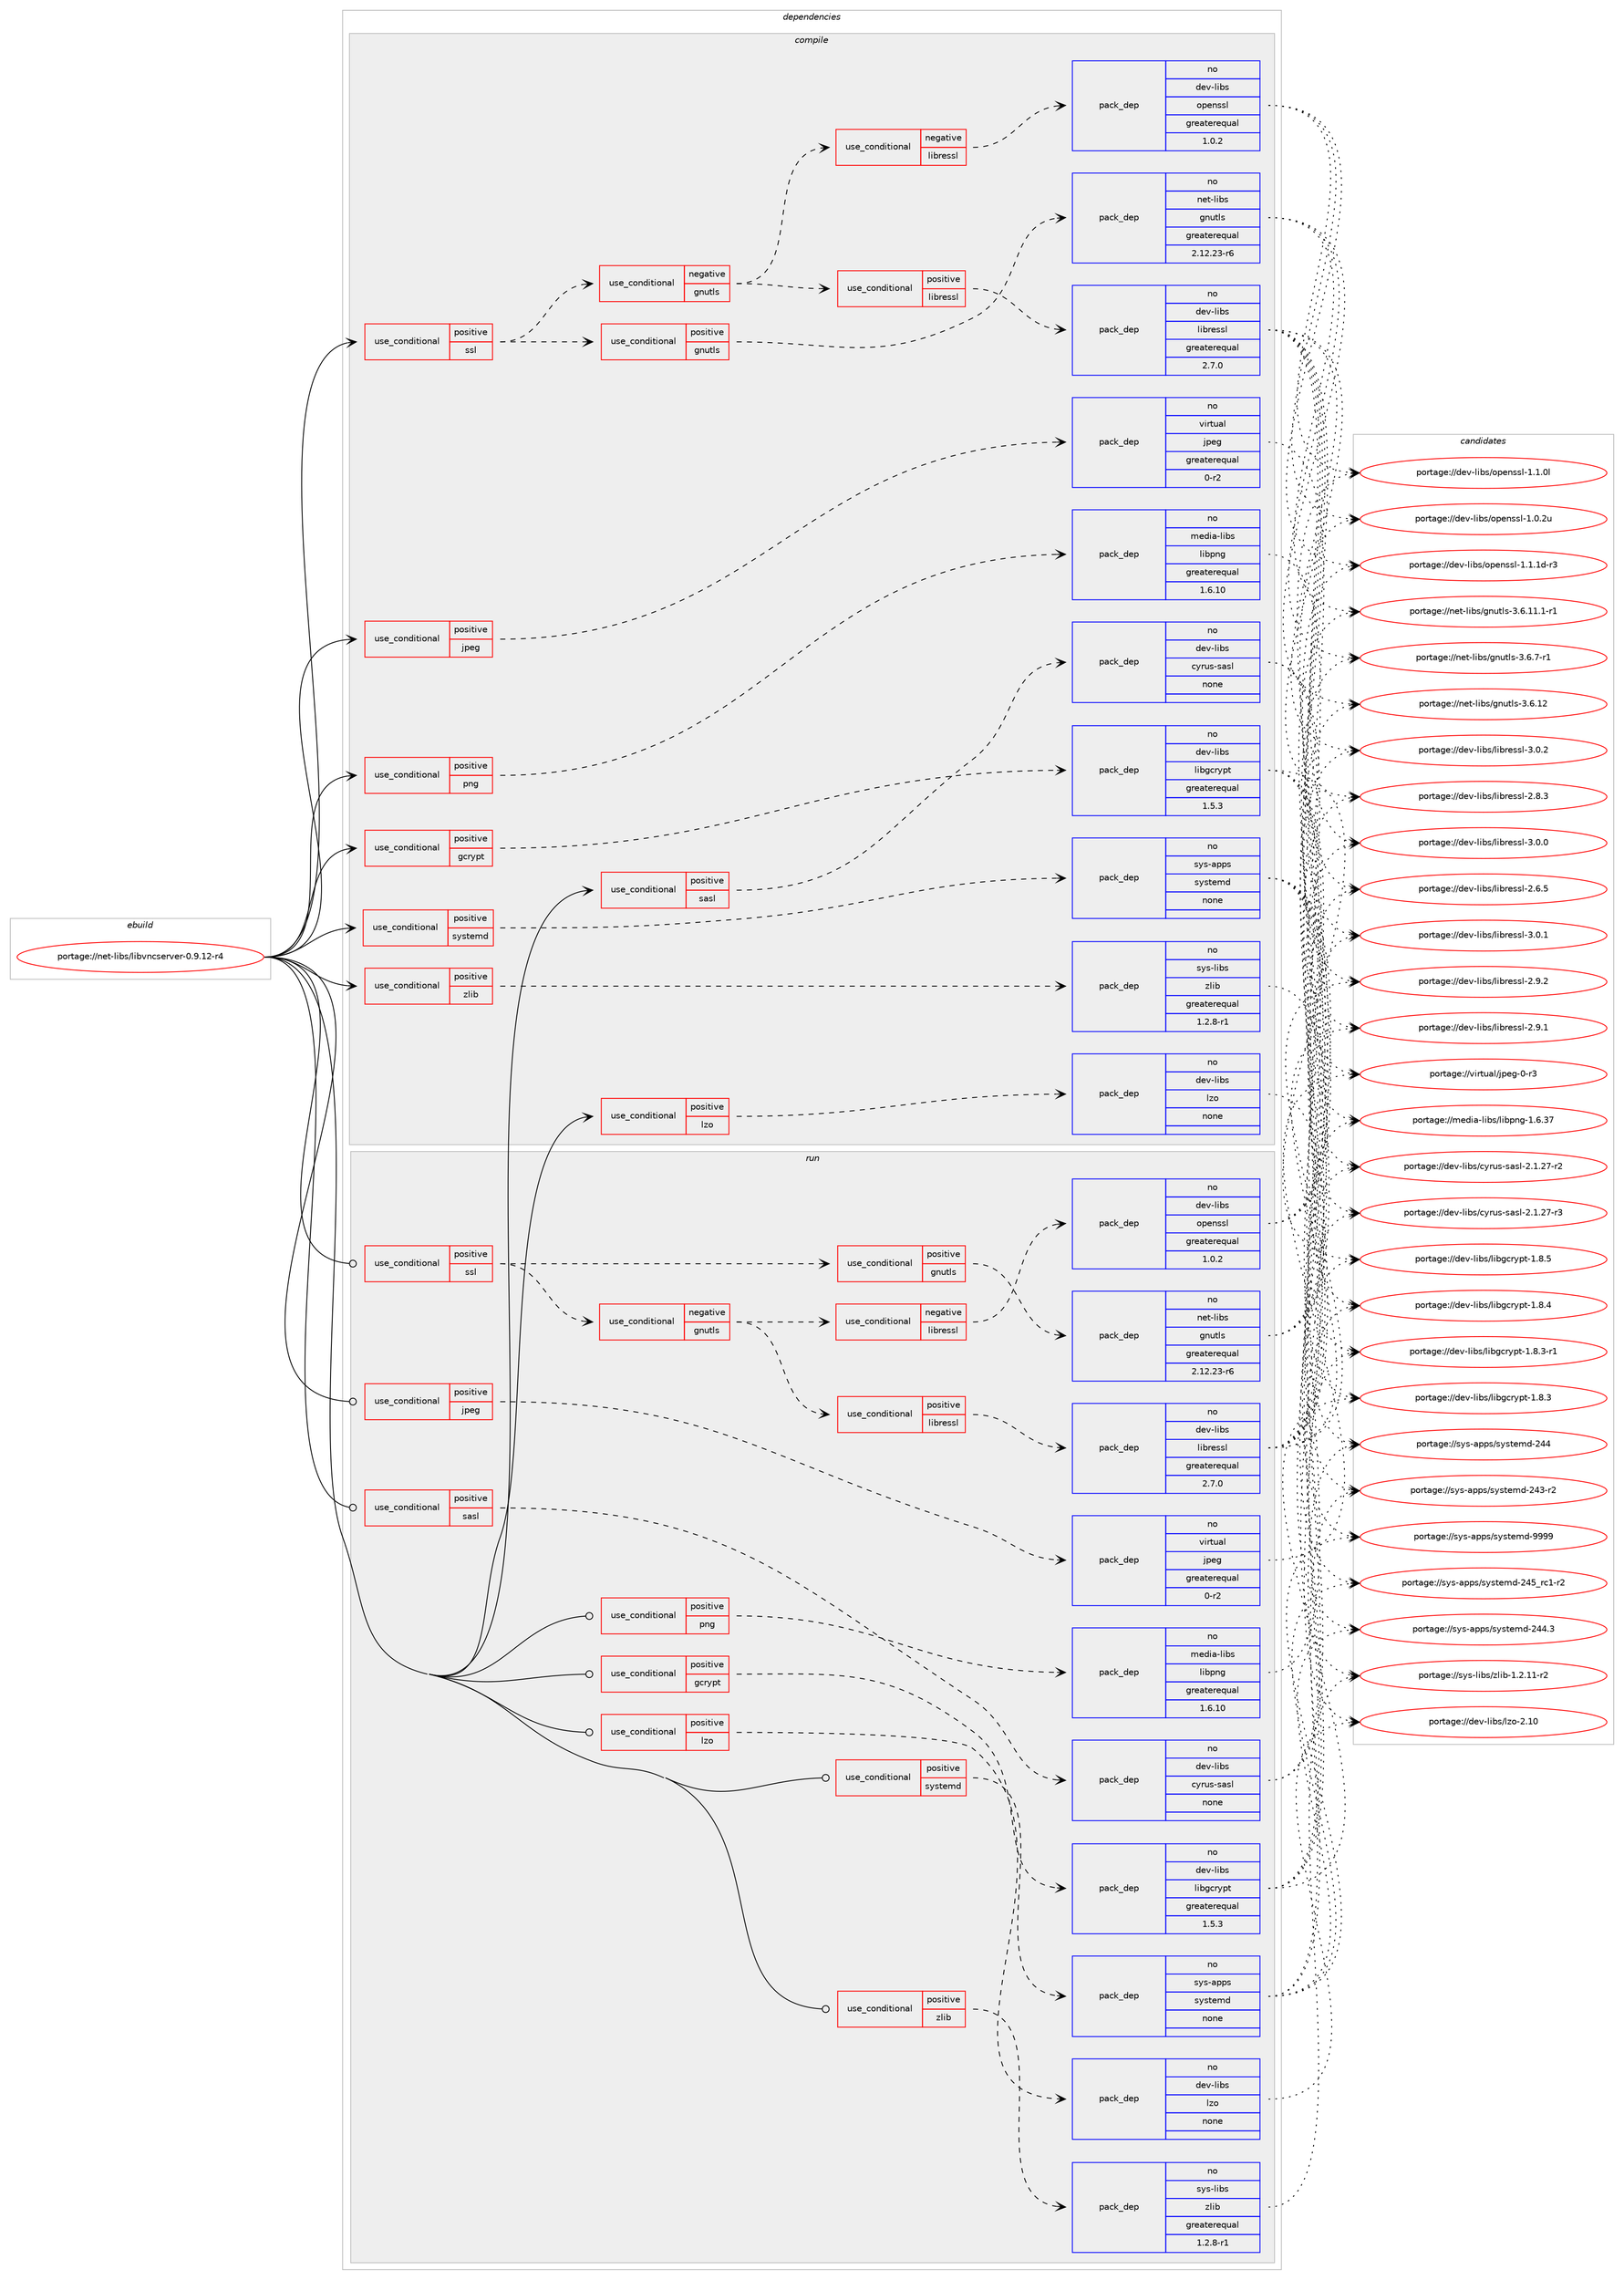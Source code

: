 digraph prolog {

# *************
# Graph options
# *************

newrank=true;
concentrate=true;
compound=true;
graph [rankdir=LR,fontname=Helvetica,fontsize=10,ranksep=1.5];#, ranksep=2.5, nodesep=0.2];
edge  [arrowhead=vee];
node  [fontname=Helvetica,fontsize=10];

# **********
# The ebuild
# **********

subgraph cluster_leftcol {
color=gray;
rank=same;
label=<<i>ebuild</i>>;
id [label="portage://net-libs/libvncserver-0.9.12-r4", color=red, width=4, href="../net-libs/libvncserver-0.9.12-r4.svg"];
}

# ****************
# The dependencies
# ****************

subgraph cluster_midcol {
color=gray;
label=<<i>dependencies</i>>;
subgraph cluster_compile {
fillcolor="#eeeeee";
style=filled;
label=<<i>compile</i>>;
subgraph cond16690 {
dependency79492 [label=<<TABLE BORDER="0" CELLBORDER="1" CELLSPACING="0" CELLPADDING="4"><TR><TD ROWSPAN="3" CELLPADDING="10">use_conditional</TD></TR><TR><TD>positive</TD></TR><TR><TD>gcrypt</TD></TR></TABLE>>, shape=none, color=red];
subgraph pack61293 {
dependency79493 [label=<<TABLE BORDER="0" CELLBORDER="1" CELLSPACING="0" CELLPADDING="4" WIDTH="220"><TR><TD ROWSPAN="6" CELLPADDING="30">pack_dep</TD></TR><TR><TD WIDTH="110">no</TD></TR><TR><TD>dev-libs</TD></TR><TR><TD>libgcrypt</TD></TR><TR><TD>greaterequal</TD></TR><TR><TD>1.5.3</TD></TR></TABLE>>, shape=none, color=blue];
}
dependency79492:e -> dependency79493:w [weight=20,style="dashed",arrowhead="vee"];
}
id:e -> dependency79492:w [weight=20,style="solid",arrowhead="vee"];
subgraph cond16691 {
dependency79494 [label=<<TABLE BORDER="0" CELLBORDER="1" CELLSPACING="0" CELLPADDING="4"><TR><TD ROWSPAN="3" CELLPADDING="10">use_conditional</TD></TR><TR><TD>positive</TD></TR><TR><TD>jpeg</TD></TR></TABLE>>, shape=none, color=red];
subgraph pack61294 {
dependency79495 [label=<<TABLE BORDER="0" CELLBORDER="1" CELLSPACING="0" CELLPADDING="4" WIDTH="220"><TR><TD ROWSPAN="6" CELLPADDING="30">pack_dep</TD></TR><TR><TD WIDTH="110">no</TD></TR><TR><TD>virtual</TD></TR><TR><TD>jpeg</TD></TR><TR><TD>greaterequal</TD></TR><TR><TD>0-r2</TD></TR></TABLE>>, shape=none, color=blue];
}
dependency79494:e -> dependency79495:w [weight=20,style="dashed",arrowhead="vee"];
}
id:e -> dependency79494:w [weight=20,style="solid",arrowhead="vee"];
subgraph cond16692 {
dependency79496 [label=<<TABLE BORDER="0" CELLBORDER="1" CELLSPACING="0" CELLPADDING="4"><TR><TD ROWSPAN="3" CELLPADDING="10">use_conditional</TD></TR><TR><TD>positive</TD></TR><TR><TD>lzo</TD></TR></TABLE>>, shape=none, color=red];
subgraph pack61295 {
dependency79497 [label=<<TABLE BORDER="0" CELLBORDER="1" CELLSPACING="0" CELLPADDING="4" WIDTH="220"><TR><TD ROWSPAN="6" CELLPADDING="30">pack_dep</TD></TR><TR><TD WIDTH="110">no</TD></TR><TR><TD>dev-libs</TD></TR><TR><TD>lzo</TD></TR><TR><TD>none</TD></TR><TR><TD></TD></TR></TABLE>>, shape=none, color=blue];
}
dependency79496:e -> dependency79497:w [weight=20,style="dashed",arrowhead="vee"];
}
id:e -> dependency79496:w [weight=20,style="solid",arrowhead="vee"];
subgraph cond16693 {
dependency79498 [label=<<TABLE BORDER="0" CELLBORDER="1" CELLSPACING="0" CELLPADDING="4"><TR><TD ROWSPAN="3" CELLPADDING="10">use_conditional</TD></TR><TR><TD>positive</TD></TR><TR><TD>png</TD></TR></TABLE>>, shape=none, color=red];
subgraph pack61296 {
dependency79499 [label=<<TABLE BORDER="0" CELLBORDER="1" CELLSPACING="0" CELLPADDING="4" WIDTH="220"><TR><TD ROWSPAN="6" CELLPADDING="30">pack_dep</TD></TR><TR><TD WIDTH="110">no</TD></TR><TR><TD>media-libs</TD></TR><TR><TD>libpng</TD></TR><TR><TD>greaterequal</TD></TR><TR><TD>1.6.10</TD></TR></TABLE>>, shape=none, color=blue];
}
dependency79498:e -> dependency79499:w [weight=20,style="dashed",arrowhead="vee"];
}
id:e -> dependency79498:w [weight=20,style="solid",arrowhead="vee"];
subgraph cond16694 {
dependency79500 [label=<<TABLE BORDER="0" CELLBORDER="1" CELLSPACING="0" CELLPADDING="4"><TR><TD ROWSPAN="3" CELLPADDING="10">use_conditional</TD></TR><TR><TD>positive</TD></TR><TR><TD>sasl</TD></TR></TABLE>>, shape=none, color=red];
subgraph pack61297 {
dependency79501 [label=<<TABLE BORDER="0" CELLBORDER="1" CELLSPACING="0" CELLPADDING="4" WIDTH="220"><TR><TD ROWSPAN="6" CELLPADDING="30">pack_dep</TD></TR><TR><TD WIDTH="110">no</TD></TR><TR><TD>dev-libs</TD></TR><TR><TD>cyrus-sasl</TD></TR><TR><TD>none</TD></TR><TR><TD></TD></TR></TABLE>>, shape=none, color=blue];
}
dependency79500:e -> dependency79501:w [weight=20,style="dashed",arrowhead="vee"];
}
id:e -> dependency79500:w [weight=20,style="solid",arrowhead="vee"];
subgraph cond16695 {
dependency79502 [label=<<TABLE BORDER="0" CELLBORDER="1" CELLSPACING="0" CELLPADDING="4"><TR><TD ROWSPAN="3" CELLPADDING="10">use_conditional</TD></TR><TR><TD>positive</TD></TR><TR><TD>ssl</TD></TR></TABLE>>, shape=none, color=red];
subgraph cond16696 {
dependency79503 [label=<<TABLE BORDER="0" CELLBORDER="1" CELLSPACING="0" CELLPADDING="4"><TR><TD ROWSPAN="3" CELLPADDING="10">use_conditional</TD></TR><TR><TD>negative</TD></TR><TR><TD>gnutls</TD></TR></TABLE>>, shape=none, color=red];
subgraph cond16697 {
dependency79504 [label=<<TABLE BORDER="0" CELLBORDER="1" CELLSPACING="0" CELLPADDING="4"><TR><TD ROWSPAN="3" CELLPADDING="10">use_conditional</TD></TR><TR><TD>negative</TD></TR><TR><TD>libressl</TD></TR></TABLE>>, shape=none, color=red];
subgraph pack61298 {
dependency79505 [label=<<TABLE BORDER="0" CELLBORDER="1" CELLSPACING="0" CELLPADDING="4" WIDTH="220"><TR><TD ROWSPAN="6" CELLPADDING="30">pack_dep</TD></TR><TR><TD WIDTH="110">no</TD></TR><TR><TD>dev-libs</TD></TR><TR><TD>openssl</TD></TR><TR><TD>greaterequal</TD></TR><TR><TD>1.0.2</TD></TR></TABLE>>, shape=none, color=blue];
}
dependency79504:e -> dependency79505:w [weight=20,style="dashed",arrowhead="vee"];
}
dependency79503:e -> dependency79504:w [weight=20,style="dashed",arrowhead="vee"];
subgraph cond16698 {
dependency79506 [label=<<TABLE BORDER="0" CELLBORDER="1" CELLSPACING="0" CELLPADDING="4"><TR><TD ROWSPAN="3" CELLPADDING="10">use_conditional</TD></TR><TR><TD>positive</TD></TR><TR><TD>libressl</TD></TR></TABLE>>, shape=none, color=red];
subgraph pack61299 {
dependency79507 [label=<<TABLE BORDER="0" CELLBORDER="1" CELLSPACING="0" CELLPADDING="4" WIDTH="220"><TR><TD ROWSPAN="6" CELLPADDING="30">pack_dep</TD></TR><TR><TD WIDTH="110">no</TD></TR><TR><TD>dev-libs</TD></TR><TR><TD>libressl</TD></TR><TR><TD>greaterequal</TD></TR><TR><TD>2.7.0</TD></TR></TABLE>>, shape=none, color=blue];
}
dependency79506:e -> dependency79507:w [weight=20,style="dashed",arrowhead="vee"];
}
dependency79503:e -> dependency79506:w [weight=20,style="dashed",arrowhead="vee"];
}
dependency79502:e -> dependency79503:w [weight=20,style="dashed",arrowhead="vee"];
subgraph cond16699 {
dependency79508 [label=<<TABLE BORDER="0" CELLBORDER="1" CELLSPACING="0" CELLPADDING="4"><TR><TD ROWSPAN="3" CELLPADDING="10">use_conditional</TD></TR><TR><TD>positive</TD></TR><TR><TD>gnutls</TD></TR></TABLE>>, shape=none, color=red];
subgraph pack61300 {
dependency79509 [label=<<TABLE BORDER="0" CELLBORDER="1" CELLSPACING="0" CELLPADDING="4" WIDTH="220"><TR><TD ROWSPAN="6" CELLPADDING="30">pack_dep</TD></TR><TR><TD WIDTH="110">no</TD></TR><TR><TD>net-libs</TD></TR><TR><TD>gnutls</TD></TR><TR><TD>greaterequal</TD></TR><TR><TD>2.12.23-r6</TD></TR></TABLE>>, shape=none, color=blue];
}
dependency79508:e -> dependency79509:w [weight=20,style="dashed",arrowhead="vee"];
}
dependency79502:e -> dependency79508:w [weight=20,style="dashed",arrowhead="vee"];
}
id:e -> dependency79502:w [weight=20,style="solid",arrowhead="vee"];
subgraph cond16700 {
dependency79510 [label=<<TABLE BORDER="0" CELLBORDER="1" CELLSPACING="0" CELLPADDING="4"><TR><TD ROWSPAN="3" CELLPADDING="10">use_conditional</TD></TR><TR><TD>positive</TD></TR><TR><TD>systemd</TD></TR></TABLE>>, shape=none, color=red];
subgraph pack61301 {
dependency79511 [label=<<TABLE BORDER="0" CELLBORDER="1" CELLSPACING="0" CELLPADDING="4" WIDTH="220"><TR><TD ROWSPAN="6" CELLPADDING="30">pack_dep</TD></TR><TR><TD WIDTH="110">no</TD></TR><TR><TD>sys-apps</TD></TR><TR><TD>systemd</TD></TR><TR><TD>none</TD></TR><TR><TD></TD></TR></TABLE>>, shape=none, color=blue];
}
dependency79510:e -> dependency79511:w [weight=20,style="dashed",arrowhead="vee"];
}
id:e -> dependency79510:w [weight=20,style="solid",arrowhead="vee"];
subgraph cond16701 {
dependency79512 [label=<<TABLE BORDER="0" CELLBORDER="1" CELLSPACING="0" CELLPADDING="4"><TR><TD ROWSPAN="3" CELLPADDING="10">use_conditional</TD></TR><TR><TD>positive</TD></TR><TR><TD>zlib</TD></TR></TABLE>>, shape=none, color=red];
subgraph pack61302 {
dependency79513 [label=<<TABLE BORDER="0" CELLBORDER="1" CELLSPACING="0" CELLPADDING="4" WIDTH="220"><TR><TD ROWSPAN="6" CELLPADDING="30">pack_dep</TD></TR><TR><TD WIDTH="110">no</TD></TR><TR><TD>sys-libs</TD></TR><TR><TD>zlib</TD></TR><TR><TD>greaterequal</TD></TR><TR><TD>1.2.8-r1</TD></TR></TABLE>>, shape=none, color=blue];
}
dependency79512:e -> dependency79513:w [weight=20,style="dashed",arrowhead="vee"];
}
id:e -> dependency79512:w [weight=20,style="solid",arrowhead="vee"];
}
subgraph cluster_compileandrun {
fillcolor="#eeeeee";
style=filled;
label=<<i>compile and run</i>>;
}
subgraph cluster_run {
fillcolor="#eeeeee";
style=filled;
label=<<i>run</i>>;
subgraph cond16702 {
dependency79514 [label=<<TABLE BORDER="0" CELLBORDER="1" CELLSPACING="0" CELLPADDING="4"><TR><TD ROWSPAN="3" CELLPADDING="10">use_conditional</TD></TR><TR><TD>positive</TD></TR><TR><TD>gcrypt</TD></TR></TABLE>>, shape=none, color=red];
subgraph pack61303 {
dependency79515 [label=<<TABLE BORDER="0" CELLBORDER="1" CELLSPACING="0" CELLPADDING="4" WIDTH="220"><TR><TD ROWSPAN="6" CELLPADDING="30">pack_dep</TD></TR><TR><TD WIDTH="110">no</TD></TR><TR><TD>dev-libs</TD></TR><TR><TD>libgcrypt</TD></TR><TR><TD>greaterequal</TD></TR><TR><TD>1.5.3</TD></TR></TABLE>>, shape=none, color=blue];
}
dependency79514:e -> dependency79515:w [weight=20,style="dashed",arrowhead="vee"];
}
id:e -> dependency79514:w [weight=20,style="solid",arrowhead="odot"];
subgraph cond16703 {
dependency79516 [label=<<TABLE BORDER="0" CELLBORDER="1" CELLSPACING="0" CELLPADDING="4"><TR><TD ROWSPAN="3" CELLPADDING="10">use_conditional</TD></TR><TR><TD>positive</TD></TR><TR><TD>jpeg</TD></TR></TABLE>>, shape=none, color=red];
subgraph pack61304 {
dependency79517 [label=<<TABLE BORDER="0" CELLBORDER="1" CELLSPACING="0" CELLPADDING="4" WIDTH="220"><TR><TD ROWSPAN="6" CELLPADDING="30">pack_dep</TD></TR><TR><TD WIDTH="110">no</TD></TR><TR><TD>virtual</TD></TR><TR><TD>jpeg</TD></TR><TR><TD>greaterequal</TD></TR><TR><TD>0-r2</TD></TR></TABLE>>, shape=none, color=blue];
}
dependency79516:e -> dependency79517:w [weight=20,style="dashed",arrowhead="vee"];
}
id:e -> dependency79516:w [weight=20,style="solid",arrowhead="odot"];
subgraph cond16704 {
dependency79518 [label=<<TABLE BORDER="0" CELLBORDER="1" CELLSPACING="0" CELLPADDING="4"><TR><TD ROWSPAN="3" CELLPADDING="10">use_conditional</TD></TR><TR><TD>positive</TD></TR><TR><TD>lzo</TD></TR></TABLE>>, shape=none, color=red];
subgraph pack61305 {
dependency79519 [label=<<TABLE BORDER="0" CELLBORDER="1" CELLSPACING="0" CELLPADDING="4" WIDTH="220"><TR><TD ROWSPAN="6" CELLPADDING="30">pack_dep</TD></TR><TR><TD WIDTH="110">no</TD></TR><TR><TD>dev-libs</TD></TR><TR><TD>lzo</TD></TR><TR><TD>none</TD></TR><TR><TD></TD></TR></TABLE>>, shape=none, color=blue];
}
dependency79518:e -> dependency79519:w [weight=20,style="dashed",arrowhead="vee"];
}
id:e -> dependency79518:w [weight=20,style="solid",arrowhead="odot"];
subgraph cond16705 {
dependency79520 [label=<<TABLE BORDER="0" CELLBORDER="1" CELLSPACING="0" CELLPADDING="4"><TR><TD ROWSPAN="3" CELLPADDING="10">use_conditional</TD></TR><TR><TD>positive</TD></TR><TR><TD>png</TD></TR></TABLE>>, shape=none, color=red];
subgraph pack61306 {
dependency79521 [label=<<TABLE BORDER="0" CELLBORDER="1" CELLSPACING="0" CELLPADDING="4" WIDTH="220"><TR><TD ROWSPAN="6" CELLPADDING="30">pack_dep</TD></TR><TR><TD WIDTH="110">no</TD></TR><TR><TD>media-libs</TD></TR><TR><TD>libpng</TD></TR><TR><TD>greaterequal</TD></TR><TR><TD>1.6.10</TD></TR></TABLE>>, shape=none, color=blue];
}
dependency79520:e -> dependency79521:w [weight=20,style="dashed",arrowhead="vee"];
}
id:e -> dependency79520:w [weight=20,style="solid",arrowhead="odot"];
subgraph cond16706 {
dependency79522 [label=<<TABLE BORDER="0" CELLBORDER="1" CELLSPACING="0" CELLPADDING="4"><TR><TD ROWSPAN="3" CELLPADDING="10">use_conditional</TD></TR><TR><TD>positive</TD></TR><TR><TD>sasl</TD></TR></TABLE>>, shape=none, color=red];
subgraph pack61307 {
dependency79523 [label=<<TABLE BORDER="0" CELLBORDER="1" CELLSPACING="0" CELLPADDING="4" WIDTH="220"><TR><TD ROWSPAN="6" CELLPADDING="30">pack_dep</TD></TR><TR><TD WIDTH="110">no</TD></TR><TR><TD>dev-libs</TD></TR><TR><TD>cyrus-sasl</TD></TR><TR><TD>none</TD></TR><TR><TD></TD></TR></TABLE>>, shape=none, color=blue];
}
dependency79522:e -> dependency79523:w [weight=20,style="dashed",arrowhead="vee"];
}
id:e -> dependency79522:w [weight=20,style="solid",arrowhead="odot"];
subgraph cond16707 {
dependency79524 [label=<<TABLE BORDER="0" CELLBORDER="1" CELLSPACING="0" CELLPADDING="4"><TR><TD ROWSPAN="3" CELLPADDING="10">use_conditional</TD></TR><TR><TD>positive</TD></TR><TR><TD>ssl</TD></TR></TABLE>>, shape=none, color=red];
subgraph cond16708 {
dependency79525 [label=<<TABLE BORDER="0" CELLBORDER="1" CELLSPACING="0" CELLPADDING="4"><TR><TD ROWSPAN="3" CELLPADDING="10">use_conditional</TD></TR><TR><TD>negative</TD></TR><TR><TD>gnutls</TD></TR></TABLE>>, shape=none, color=red];
subgraph cond16709 {
dependency79526 [label=<<TABLE BORDER="0" CELLBORDER="1" CELLSPACING="0" CELLPADDING="4"><TR><TD ROWSPAN="3" CELLPADDING="10">use_conditional</TD></TR><TR><TD>negative</TD></TR><TR><TD>libressl</TD></TR></TABLE>>, shape=none, color=red];
subgraph pack61308 {
dependency79527 [label=<<TABLE BORDER="0" CELLBORDER="1" CELLSPACING="0" CELLPADDING="4" WIDTH="220"><TR><TD ROWSPAN="6" CELLPADDING="30">pack_dep</TD></TR><TR><TD WIDTH="110">no</TD></TR><TR><TD>dev-libs</TD></TR><TR><TD>openssl</TD></TR><TR><TD>greaterequal</TD></TR><TR><TD>1.0.2</TD></TR></TABLE>>, shape=none, color=blue];
}
dependency79526:e -> dependency79527:w [weight=20,style="dashed",arrowhead="vee"];
}
dependency79525:e -> dependency79526:w [weight=20,style="dashed",arrowhead="vee"];
subgraph cond16710 {
dependency79528 [label=<<TABLE BORDER="0" CELLBORDER="1" CELLSPACING="0" CELLPADDING="4"><TR><TD ROWSPAN="3" CELLPADDING="10">use_conditional</TD></TR><TR><TD>positive</TD></TR><TR><TD>libressl</TD></TR></TABLE>>, shape=none, color=red];
subgraph pack61309 {
dependency79529 [label=<<TABLE BORDER="0" CELLBORDER="1" CELLSPACING="0" CELLPADDING="4" WIDTH="220"><TR><TD ROWSPAN="6" CELLPADDING="30">pack_dep</TD></TR><TR><TD WIDTH="110">no</TD></TR><TR><TD>dev-libs</TD></TR><TR><TD>libressl</TD></TR><TR><TD>greaterequal</TD></TR><TR><TD>2.7.0</TD></TR></TABLE>>, shape=none, color=blue];
}
dependency79528:e -> dependency79529:w [weight=20,style="dashed",arrowhead="vee"];
}
dependency79525:e -> dependency79528:w [weight=20,style="dashed",arrowhead="vee"];
}
dependency79524:e -> dependency79525:w [weight=20,style="dashed",arrowhead="vee"];
subgraph cond16711 {
dependency79530 [label=<<TABLE BORDER="0" CELLBORDER="1" CELLSPACING="0" CELLPADDING="4"><TR><TD ROWSPAN="3" CELLPADDING="10">use_conditional</TD></TR><TR><TD>positive</TD></TR><TR><TD>gnutls</TD></TR></TABLE>>, shape=none, color=red];
subgraph pack61310 {
dependency79531 [label=<<TABLE BORDER="0" CELLBORDER="1" CELLSPACING="0" CELLPADDING="4" WIDTH="220"><TR><TD ROWSPAN="6" CELLPADDING="30">pack_dep</TD></TR><TR><TD WIDTH="110">no</TD></TR><TR><TD>net-libs</TD></TR><TR><TD>gnutls</TD></TR><TR><TD>greaterequal</TD></TR><TR><TD>2.12.23-r6</TD></TR></TABLE>>, shape=none, color=blue];
}
dependency79530:e -> dependency79531:w [weight=20,style="dashed",arrowhead="vee"];
}
dependency79524:e -> dependency79530:w [weight=20,style="dashed",arrowhead="vee"];
}
id:e -> dependency79524:w [weight=20,style="solid",arrowhead="odot"];
subgraph cond16712 {
dependency79532 [label=<<TABLE BORDER="0" CELLBORDER="1" CELLSPACING="0" CELLPADDING="4"><TR><TD ROWSPAN="3" CELLPADDING="10">use_conditional</TD></TR><TR><TD>positive</TD></TR><TR><TD>systemd</TD></TR></TABLE>>, shape=none, color=red];
subgraph pack61311 {
dependency79533 [label=<<TABLE BORDER="0" CELLBORDER="1" CELLSPACING="0" CELLPADDING="4" WIDTH="220"><TR><TD ROWSPAN="6" CELLPADDING="30">pack_dep</TD></TR><TR><TD WIDTH="110">no</TD></TR><TR><TD>sys-apps</TD></TR><TR><TD>systemd</TD></TR><TR><TD>none</TD></TR><TR><TD></TD></TR></TABLE>>, shape=none, color=blue];
}
dependency79532:e -> dependency79533:w [weight=20,style="dashed",arrowhead="vee"];
}
id:e -> dependency79532:w [weight=20,style="solid",arrowhead="odot"];
subgraph cond16713 {
dependency79534 [label=<<TABLE BORDER="0" CELLBORDER="1" CELLSPACING="0" CELLPADDING="4"><TR><TD ROWSPAN="3" CELLPADDING="10">use_conditional</TD></TR><TR><TD>positive</TD></TR><TR><TD>zlib</TD></TR></TABLE>>, shape=none, color=red];
subgraph pack61312 {
dependency79535 [label=<<TABLE BORDER="0" CELLBORDER="1" CELLSPACING="0" CELLPADDING="4" WIDTH="220"><TR><TD ROWSPAN="6" CELLPADDING="30">pack_dep</TD></TR><TR><TD WIDTH="110">no</TD></TR><TR><TD>sys-libs</TD></TR><TR><TD>zlib</TD></TR><TR><TD>greaterequal</TD></TR><TR><TD>1.2.8-r1</TD></TR></TABLE>>, shape=none, color=blue];
}
dependency79534:e -> dependency79535:w [weight=20,style="dashed",arrowhead="vee"];
}
id:e -> dependency79534:w [weight=20,style="solid",arrowhead="odot"];
}
}

# **************
# The candidates
# **************

subgraph cluster_choices {
rank=same;
color=gray;
label=<<i>candidates</i>>;

subgraph choice61293 {
color=black;
nodesep=1;
choice1001011184510810598115471081059810399114121112116454946564653 [label="portage://dev-libs/libgcrypt-1.8.5", color=red, width=4,href="../dev-libs/libgcrypt-1.8.5.svg"];
choice1001011184510810598115471081059810399114121112116454946564652 [label="portage://dev-libs/libgcrypt-1.8.4", color=red, width=4,href="../dev-libs/libgcrypt-1.8.4.svg"];
choice10010111845108105981154710810598103991141211121164549465646514511449 [label="portage://dev-libs/libgcrypt-1.8.3-r1", color=red, width=4,href="../dev-libs/libgcrypt-1.8.3-r1.svg"];
choice1001011184510810598115471081059810399114121112116454946564651 [label="portage://dev-libs/libgcrypt-1.8.3", color=red, width=4,href="../dev-libs/libgcrypt-1.8.3.svg"];
dependency79493:e -> choice1001011184510810598115471081059810399114121112116454946564653:w [style=dotted,weight="100"];
dependency79493:e -> choice1001011184510810598115471081059810399114121112116454946564652:w [style=dotted,weight="100"];
dependency79493:e -> choice10010111845108105981154710810598103991141211121164549465646514511449:w [style=dotted,weight="100"];
dependency79493:e -> choice1001011184510810598115471081059810399114121112116454946564651:w [style=dotted,weight="100"];
}
subgraph choice61294 {
color=black;
nodesep=1;
choice118105114116117971084710611210110345484511451 [label="portage://virtual/jpeg-0-r3", color=red, width=4,href="../virtual/jpeg-0-r3.svg"];
dependency79495:e -> choice118105114116117971084710611210110345484511451:w [style=dotted,weight="100"];
}
subgraph choice61295 {
color=black;
nodesep=1;
choice1001011184510810598115471081221114550464948 [label="portage://dev-libs/lzo-2.10", color=red, width=4,href="../dev-libs/lzo-2.10.svg"];
dependency79497:e -> choice1001011184510810598115471081221114550464948:w [style=dotted,weight="100"];
}
subgraph choice61296 {
color=black;
nodesep=1;
choice109101100105974510810598115471081059811211010345494654465155 [label="portage://media-libs/libpng-1.6.37", color=red, width=4,href="../media-libs/libpng-1.6.37.svg"];
dependency79499:e -> choice109101100105974510810598115471081059811211010345494654465155:w [style=dotted,weight="100"];
}
subgraph choice61297 {
color=black;
nodesep=1;
choice100101118451081059811547991211141171154511597115108455046494650554511451 [label="portage://dev-libs/cyrus-sasl-2.1.27-r3", color=red, width=4,href="../dev-libs/cyrus-sasl-2.1.27-r3.svg"];
choice100101118451081059811547991211141171154511597115108455046494650554511450 [label="portage://dev-libs/cyrus-sasl-2.1.27-r2", color=red, width=4,href="../dev-libs/cyrus-sasl-2.1.27-r2.svg"];
dependency79501:e -> choice100101118451081059811547991211141171154511597115108455046494650554511451:w [style=dotted,weight="100"];
dependency79501:e -> choice100101118451081059811547991211141171154511597115108455046494650554511450:w [style=dotted,weight="100"];
}
subgraph choice61298 {
color=black;
nodesep=1;
choice1001011184510810598115471111121011101151151084549464946491004511451 [label="portage://dev-libs/openssl-1.1.1d-r3", color=red, width=4,href="../dev-libs/openssl-1.1.1d-r3.svg"];
choice100101118451081059811547111112101110115115108454946494648108 [label="portage://dev-libs/openssl-1.1.0l", color=red, width=4,href="../dev-libs/openssl-1.1.0l.svg"];
choice100101118451081059811547111112101110115115108454946484650117 [label="portage://dev-libs/openssl-1.0.2u", color=red, width=4,href="../dev-libs/openssl-1.0.2u.svg"];
dependency79505:e -> choice1001011184510810598115471111121011101151151084549464946491004511451:w [style=dotted,weight="100"];
dependency79505:e -> choice100101118451081059811547111112101110115115108454946494648108:w [style=dotted,weight="100"];
dependency79505:e -> choice100101118451081059811547111112101110115115108454946484650117:w [style=dotted,weight="100"];
}
subgraph choice61299 {
color=black;
nodesep=1;
choice10010111845108105981154710810598114101115115108455146484650 [label="portage://dev-libs/libressl-3.0.2", color=red, width=4,href="../dev-libs/libressl-3.0.2.svg"];
choice10010111845108105981154710810598114101115115108455146484649 [label="portage://dev-libs/libressl-3.0.1", color=red, width=4,href="../dev-libs/libressl-3.0.1.svg"];
choice10010111845108105981154710810598114101115115108455146484648 [label="portage://dev-libs/libressl-3.0.0", color=red, width=4,href="../dev-libs/libressl-3.0.0.svg"];
choice10010111845108105981154710810598114101115115108455046574650 [label="portage://dev-libs/libressl-2.9.2", color=red, width=4,href="../dev-libs/libressl-2.9.2.svg"];
choice10010111845108105981154710810598114101115115108455046574649 [label="portage://dev-libs/libressl-2.9.1", color=red, width=4,href="../dev-libs/libressl-2.9.1.svg"];
choice10010111845108105981154710810598114101115115108455046564651 [label="portage://dev-libs/libressl-2.8.3", color=red, width=4,href="../dev-libs/libressl-2.8.3.svg"];
choice10010111845108105981154710810598114101115115108455046544653 [label="portage://dev-libs/libressl-2.6.5", color=red, width=4,href="../dev-libs/libressl-2.6.5.svg"];
dependency79507:e -> choice10010111845108105981154710810598114101115115108455146484650:w [style=dotted,weight="100"];
dependency79507:e -> choice10010111845108105981154710810598114101115115108455146484649:w [style=dotted,weight="100"];
dependency79507:e -> choice10010111845108105981154710810598114101115115108455146484648:w [style=dotted,weight="100"];
dependency79507:e -> choice10010111845108105981154710810598114101115115108455046574650:w [style=dotted,weight="100"];
dependency79507:e -> choice10010111845108105981154710810598114101115115108455046574649:w [style=dotted,weight="100"];
dependency79507:e -> choice10010111845108105981154710810598114101115115108455046564651:w [style=dotted,weight="100"];
dependency79507:e -> choice10010111845108105981154710810598114101115115108455046544653:w [style=dotted,weight="100"];
}
subgraph choice61300 {
color=black;
nodesep=1;
choice1101011164510810598115471031101171161081154551465446554511449 [label="portage://net-libs/gnutls-3.6.7-r1", color=red, width=4,href="../net-libs/gnutls-3.6.7-r1.svg"];
choice11010111645108105981154710311011711610811545514654464950 [label="portage://net-libs/gnutls-3.6.12", color=red, width=4,href="../net-libs/gnutls-3.6.12.svg"];
choice1101011164510810598115471031101171161081154551465446494946494511449 [label="portage://net-libs/gnutls-3.6.11.1-r1", color=red, width=4,href="../net-libs/gnutls-3.6.11.1-r1.svg"];
dependency79509:e -> choice1101011164510810598115471031101171161081154551465446554511449:w [style=dotted,weight="100"];
dependency79509:e -> choice11010111645108105981154710311011711610811545514654464950:w [style=dotted,weight="100"];
dependency79509:e -> choice1101011164510810598115471031101171161081154551465446494946494511449:w [style=dotted,weight="100"];
}
subgraph choice61301 {
color=black;
nodesep=1;
choice1151211154597112112115471151211151161011091004557575757 [label="portage://sys-apps/systemd-9999", color=red, width=4,href="../sys-apps/systemd-9999.svg"];
choice115121115459711211211547115121115116101109100455052539511499494511450 [label="portage://sys-apps/systemd-245_rc1-r2", color=red, width=4,href="../sys-apps/systemd-245_rc1-r2.svg"];
choice115121115459711211211547115121115116101109100455052524651 [label="portage://sys-apps/systemd-244.3", color=red, width=4,href="../sys-apps/systemd-244.3.svg"];
choice11512111545971121121154711512111511610110910045505252 [label="portage://sys-apps/systemd-244", color=red, width=4,href="../sys-apps/systemd-244.svg"];
choice115121115459711211211547115121115116101109100455052514511450 [label="portage://sys-apps/systemd-243-r2", color=red, width=4,href="../sys-apps/systemd-243-r2.svg"];
dependency79511:e -> choice1151211154597112112115471151211151161011091004557575757:w [style=dotted,weight="100"];
dependency79511:e -> choice115121115459711211211547115121115116101109100455052539511499494511450:w [style=dotted,weight="100"];
dependency79511:e -> choice115121115459711211211547115121115116101109100455052524651:w [style=dotted,weight="100"];
dependency79511:e -> choice11512111545971121121154711512111511610110910045505252:w [style=dotted,weight="100"];
dependency79511:e -> choice115121115459711211211547115121115116101109100455052514511450:w [style=dotted,weight="100"];
}
subgraph choice61302 {
color=black;
nodesep=1;
choice11512111545108105981154712210810598454946504649494511450 [label="portage://sys-libs/zlib-1.2.11-r2", color=red, width=4,href="../sys-libs/zlib-1.2.11-r2.svg"];
dependency79513:e -> choice11512111545108105981154712210810598454946504649494511450:w [style=dotted,weight="100"];
}
subgraph choice61303 {
color=black;
nodesep=1;
choice1001011184510810598115471081059810399114121112116454946564653 [label="portage://dev-libs/libgcrypt-1.8.5", color=red, width=4,href="../dev-libs/libgcrypt-1.8.5.svg"];
choice1001011184510810598115471081059810399114121112116454946564652 [label="portage://dev-libs/libgcrypt-1.8.4", color=red, width=4,href="../dev-libs/libgcrypt-1.8.4.svg"];
choice10010111845108105981154710810598103991141211121164549465646514511449 [label="portage://dev-libs/libgcrypt-1.8.3-r1", color=red, width=4,href="../dev-libs/libgcrypt-1.8.3-r1.svg"];
choice1001011184510810598115471081059810399114121112116454946564651 [label="portage://dev-libs/libgcrypt-1.8.3", color=red, width=4,href="../dev-libs/libgcrypt-1.8.3.svg"];
dependency79515:e -> choice1001011184510810598115471081059810399114121112116454946564653:w [style=dotted,weight="100"];
dependency79515:e -> choice1001011184510810598115471081059810399114121112116454946564652:w [style=dotted,weight="100"];
dependency79515:e -> choice10010111845108105981154710810598103991141211121164549465646514511449:w [style=dotted,weight="100"];
dependency79515:e -> choice1001011184510810598115471081059810399114121112116454946564651:w [style=dotted,weight="100"];
}
subgraph choice61304 {
color=black;
nodesep=1;
choice118105114116117971084710611210110345484511451 [label="portage://virtual/jpeg-0-r3", color=red, width=4,href="../virtual/jpeg-0-r3.svg"];
dependency79517:e -> choice118105114116117971084710611210110345484511451:w [style=dotted,weight="100"];
}
subgraph choice61305 {
color=black;
nodesep=1;
choice1001011184510810598115471081221114550464948 [label="portage://dev-libs/lzo-2.10", color=red, width=4,href="../dev-libs/lzo-2.10.svg"];
dependency79519:e -> choice1001011184510810598115471081221114550464948:w [style=dotted,weight="100"];
}
subgraph choice61306 {
color=black;
nodesep=1;
choice109101100105974510810598115471081059811211010345494654465155 [label="portage://media-libs/libpng-1.6.37", color=red, width=4,href="../media-libs/libpng-1.6.37.svg"];
dependency79521:e -> choice109101100105974510810598115471081059811211010345494654465155:w [style=dotted,weight="100"];
}
subgraph choice61307 {
color=black;
nodesep=1;
choice100101118451081059811547991211141171154511597115108455046494650554511451 [label="portage://dev-libs/cyrus-sasl-2.1.27-r3", color=red, width=4,href="../dev-libs/cyrus-sasl-2.1.27-r3.svg"];
choice100101118451081059811547991211141171154511597115108455046494650554511450 [label="portage://dev-libs/cyrus-sasl-2.1.27-r2", color=red, width=4,href="../dev-libs/cyrus-sasl-2.1.27-r2.svg"];
dependency79523:e -> choice100101118451081059811547991211141171154511597115108455046494650554511451:w [style=dotted,weight="100"];
dependency79523:e -> choice100101118451081059811547991211141171154511597115108455046494650554511450:w [style=dotted,weight="100"];
}
subgraph choice61308 {
color=black;
nodesep=1;
choice1001011184510810598115471111121011101151151084549464946491004511451 [label="portage://dev-libs/openssl-1.1.1d-r3", color=red, width=4,href="../dev-libs/openssl-1.1.1d-r3.svg"];
choice100101118451081059811547111112101110115115108454946494648108 [label="portage://dev-libs/openssl-1.1.0l", color=red, width=4,href="../dev-libs/openssl-1.1.0l.svg"];
choice100101118451081059811547111112101110115115108454946484650117 [label="portage://dev-libs/openssl-1.0.2u", color=red, width=4,href="../dev-libs/openssl-1.0.2u.svg"];
dependency79527:e -> choice1001011184510810598115471111121011101151151084549464946491004511451:w [style=dotted,weight="100"];
dependency79527:e -> choice100101118451081059811547111112101110115115108454946494648108:w [style=dotted,weight="100"];
dependency79527:e -> choice100101118451081059811547111112101110115115108454946484650117:w [style=dotted,weight="100"];
}
subgraph choice61309 {
color=black;
nodesep=1;
choice10010111845108105981154710810598114101115115108455146484650 [label="portage://dev-libs/libressl-3.0.2", color=red, width=4,href="../dev-libs/libressl-3.0.2.svg"];
choice10010111845108105981154710810598114101115115108455146484649 [label="portage://dev-libs/libressl-3.0.1", color=red, width=4,href="../dev-libs/libressl-3.0.1.svg"];
choice10010111845108105981154710810598114101115115108455146484648 [label="portage://dev-libs/libressl-3.0.0", color=red, width=4,href="../dev-libs/libressl-3.0.0.svg"];
choice10010111845108105981154710810598114101115115108455046574650 [label="portage://dev-libs/libressl-2.9.2", color=red, width=4,href="../dev-libs/libressl-2.9.2.svg"];
choice10010111845108105981154710810598114101115115108455046574649 [label="portage://dev-libs/libressl-2.9.1", color=red, width=4,href="../dev-libs/libressl-2.9.1.svg"];
choice10010111845108105981154710810598114101115115108455046564651 [label="portage://dev-libs/libressl-2.8.3", color=red, width=4,href="../dev-libs/libressl-2.8.3.svg"];
choice10010111845108105981154710810598114101115115108455046544653 [label="portage://dev-libs/libressl-2.6.5", color=red, width=4,href="../dev-libs/libressl-2.6.5.svg"];
dependency79529:e -> choice10010111845108105981154710810598114101115115108455146484650:w [style=dotted,weight="100"];
dependency79529:e -> choice10010111845108105981154710810598114101115115108455146484649:w [style=dotted,weight="100"];
dependency79529:e -> choice10010111845108105981154710810598114101115115108455146484648:w [style=dotted,weight="100"];
dependency79529:e -> choice10010111845108105981154710810598114101115115108455046574650:w [style=dotted,weight="100"];
dependency79529:e -> choice10010111845108105981154710810598114101115115108455046574649:w [style=dotted,weight="100"];
dependency79529:e -> choice10010111845108105981154710810598114101115115108455046564651:w [style=dotted,weight="100"];
dependency79529:e -> choice10010111845108105981154710810598114101115115108455046544653:w [style=dotted,weight="100"];
}
subgraph choice61310 {
color=black;
nodesep=1;
choice1101011164510810598115471031101171161081154551465446554511449 [label="portage://net-libs/gnutls-3.6.7-r1", color=red, width=4,href="../net-libs/gnutls-3.6.7-r1.svg"];
choice11010111645108105981154710311011711610811545514654464950 [label="portage://net-libs/gnutls-3.6.12", color=red, width=4,href="../net-libs/gnutls-3.6.12.svg"];
choice1101011164510810598115471031101171161081154551465446494946494511449 [label="portage://net-libs/gnutls-3.6.11.1-r1", color=red, width=4,href="../net-libs/gnutls-3.6.11.1-r1.svg"];
dependency79531:e -> choice1101011164510810598115471031101171161081154551465446554511449:w [style=dotted,weight="100"];
dependency79531:e -> choice11010111645108105981154710311011711610811545514654464950:w [style=dotted,weight="100"];
dependency79531:e -> choice1101011164510810598115471031101171161081154551465446494946494511449:w [style=dotted,weight="100"];
}
subgraph choice61311 {
color=black;
nodesep=1;
choice1151211154597112112115471151211151161011091004557575757 [label="portage://sys-apps/systemd-9999", color=red, width=4,href="../sys-apps/systemd-9999.svg"];
choice115121115459711211211547115121115116101109100455052539511499494511450 [label="portage://sys-apps/systemd-245_rc1-r2", color=red, width=4,href="../sys-apps/systemd-245_rc1-r2.svg"];
choice115121115459711211211547115121115116101109100455052524651 [label="portage://sys-apps/systemd-244.3", color=red, width=4,href="../sys-apps/systemd-244.3.svg"];
choice11512111545971121121154711512111511610110910045505252 [label="portage://sys-apps/systemd-244", color=red, width=4,href="../sys-apps/systemd-244.svg"];
choice115121115459711211211547115121115116101109100455052514511450 [label="portage://sys-apps/systemd-243-r2", color=red, width=4,href="../sys-apps/systemd-243-r2.svg"];
dependency79533:e -> choice1151211154597112112115471151211151161011091004557575757:w [style=dotted,weight="100"];
dependency79533:e -> choice115121115459711211211547115121115116101109100455052539511499494511450:w [style=dotted,weight="100"];
dependency79533:e -> choice115121115459711211211547115121115116101109100455052524651:w [style=dotted,weight="100"];
dependency79533:e -> choice11512111545971121121154711512111511610110910045505252:w [style=dotted,weight="100"];
dependency79533:e -> choice115121115459711211211547115121115116101109100455052514511450:w [style=dotted,weight="100"];
}
subgraph choice61312 {
color=black;
nodesep=1;
choice11512111545108105981154712210810598454946504649494511450 [label="portage://sys-libs/zlib-1.2.11-r2", color=red, width=4,href="../sys-libs/zlib-1.2.11-r2.svg"];
dependency79535:e -> choice11512111545108105981154712210810598454946504649494511450:w [style=dotted,weight="100"];
}
}

}
